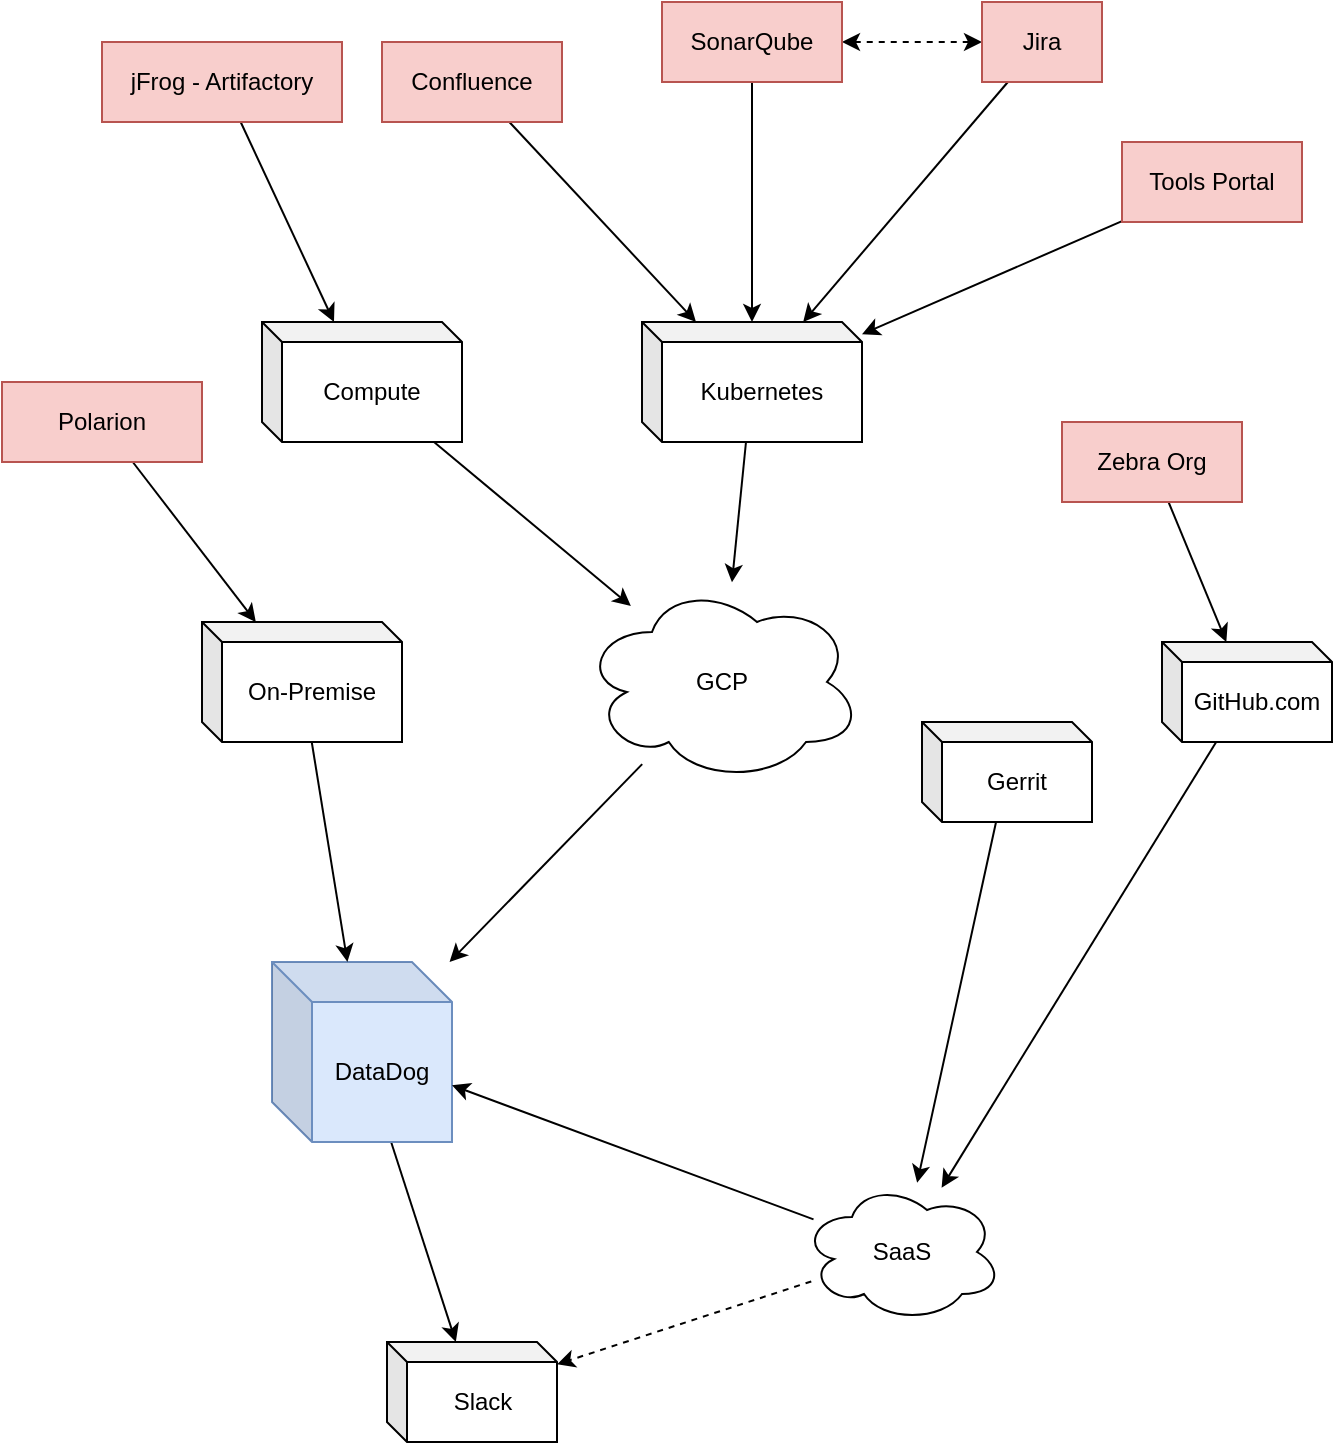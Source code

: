 <mxfile version="24.7.10">
  <diagram name="Page-1" id="t0HAGMEWk1PGnPud9-cK">
    <mxGraphModel dx="1386" dy="783" grid="1" gridSize="10" guides="1" tooltips="1" connect="1" arrows="1" fold="1" page="1" pageScale="1" pageWidth="850" pageHeight="1100" math="0" shadow="0">
      <root>
        <mxCell id="0" />
        <mxCell id="1" parent="0" />
        <mxCell id="HwObB4jm2zjHPUn75kL9-5" style="rounded=0;orthogonalLoop=1;jettySize=auto;html=1;" edge="1" parent="1" source="OSKH0DfVaSWMa6SUT9Fs-1" target="HwObB4jm2zjHPUn75kL9-2">
          <mxGeometry relative="1" as="geometry" />
        </mxCell>
        <mxCell id="OSKH0DfVaSWMa6SUT9Fs-1" value="DataDog" style="whiteSpace=wrap;html=1;aspect=fixed;fillColor=#dae8fc;strokeColor=#6c8ebf;shape=cube;boundedLbl=1;backgroundOutline=1;darkOpacity=0.05;darkOpacity2=0.1;" parent="1" vertex="1">
          <mxGeometry x="265" y="520" width="90" height="90" as="geometry" />
        </mxCell>
        <mxCell id="OSKH0DfVaSWMa6SUT9Fs-23" style="rounded=0;orthogonalLoop=1;jettySize=auto;html=1;" parent="1" source="OSKH0DfVaSWMa6SUT9Fs-2" target="OSKH0DfVaSWMa6SUT9Fs-1" edge="1">
          <mxGeometry relative="1" as="geometry" />
        </mxCell>
        <mxCell id="OSKH0DfVaSWMa6SUT9Fs-2" value="GCP" style="ellipse;shape=cloud;whiteSpace=wrap;html=1;" parent="1" vertex="1">
          <mxGeometry x="420" y="330" width="140" height="100" as="geometry" />
        </mxCell>
        <mxCell id="OSKH0DfVaSWMa6SUT9Fs-14" style="rounded=0;orthogonalLoop=1;jettySize=auto;html=1;" parent="1" source="OSKH0DfVaSWMa6SUT9Fs-4" target="OSKH0DfVaSWMa6SUT9Fs-10" edge="1">
          <mxGeometry relative="1" as="geometry" />
        </mxCell>
        <mxCell id="OSKH0DfVaSWMa6SUT9Fs-24" style="rounded=0;orthogonalLoop=1;jettySize=auto;html=1;startArrow=classic;startFill=1;dashed=1;" parent="1" source="OSKH0DfVaSWMa6SUT9Fs-4" target="OSKH0DfVaSWMa6SUT9Fs-6" edge="1">
          <mxGeometry relative="1" as="geometry" />
        </mxCell>
        <mxCell id="OSKH0DfVaSWMa6SUT9Fs-4" value="SonarQube" style="shape=label;whiteSpace=wrap;html=1;boundedLbl=1;backgroundOutline=1;darkOpacity=0.05;darkOpacity2=0.1;rounded=0;fillColor=#f8cecc;strokeColor=#b85450;" parent="1" vertex="1">
          <mxGeometry x="460" y="40" width="90" height="40" as="geometry" />
        </mxCell>
        <mxCell id="OSKH0DfVaSWMa6SUT9Fs-15" style="rounded=0;orthogonalLoop=1;jettySize=auto;html=1;" parent="1" source="OSKH0DfVaSWMa6SUT9Fs-5" target="OSKH0DfVaSWMa6SUT9Fs-10" edge="1">
          <mxGeometry relative="1" as="geometry" />
        </mxCell>
        <mxCell id="OSKH0DfVaSWMa6SUT9Fs-5" value="Confluence" style="shape=label;whiteSpace=wrap;html=1;boundedLbl=1;backgroundOutline=1;darkOpacity=0.05;darkOpacity2=0.1;rounded=0;fillColor=#f8cecc;strokeColor=#b85450;" parent="1" vertex="1">
          <mxGeometry x="320" y="60" width="90" height="40" as="geometry" />
        </mxCell>
        <mxCell id="OSKH0DfVaSWMa6SUT9Fs-16" style="rounded=0;orthogonalLoop=1;jettySize=auto;html=1;" parent="1" source="OSKH0DfVaSWMa6SUT9Fs-6" target="OSKH0DfVaSWMa6SUT9Fs-10" edge="1">
          <mxGeometry relative="1" as="geometry" />
        </mxCell>
        <mxCell id="OSKH0DfVaSWMa6SUT9Fs-6" value="Jira" style="shape=label;whiteSpace=wrap;html=1;boundedLbl=1;backgroundOutline=1;darkOpacity=0.05;darkOpacity2=0.1;rounded=0;fillColor=#f8cecc;strokeColor=#b85450;" parent="1" vertex="1">
          <mxGeometry x="620" y="40" width="60" height="40" as="geometry" />
        </mxCell>
        <mxCell id="OSKH0DfVaSWMa6SUT9Fs-17" style="rounded=0;orthogonalLoop=1;jettySize=auto;html=1;" parent="1" source="OSKH0DfVaSWMa6SUT9Fs-7" target="OSKH0DfVaSWMa6SUT9Fs-10" edge="1">
          <mxGeometry relative="1" as="geometry" />
        </mxCell>
        <mxCell id="OSKH0DfVaSWMa6SUT9Fs-7" value="Tools Portal" style="shape=label;whiteSpace=wrap;html=1;boundedLbl=1;backgroundOutline=1;darkOpacity=0.05;darkOpacity2=0.1;rounded=0;fillColor=#f8cecc;strokeColor=#b85450;" parent="1" vertex="1">
          <mxGeometry x="690" y="110" width="90" height="40" as="geometry" />
        </mxCell>
        <mxCell id="OSKH0DfVaSWMa6SUT9Fs-19" style="rounded=0;orthogonalLoop=1;jettySize=auto;html=1;" parent="1" source="OSKH0DfVaSWMa6SUT9Fs-8" target="OSKH0DfVaSWMa6SUT9Fs-18" edge="1">
          <mxGeometry relative="1" as="geometry" />
        </mxCell>
        <mxCell id="OSKH0DfVaSWMa6SUT9Fs-8" value="Polarion" style="shape=label;whiteSpace=wrap;html=1;boundedLbl=1;backgroundOutline=1;darkOpacity=0.05;darkOpacity2=0.1;rounded=0;fillColor=#f8cecc;strokeColor=#b85450;" parent="1" vertex="1">
          <mxGeometry x="130" y="230" width="100" height="40" as="geometry" />
        </mxCell>
        <mxCell id="OSKH0DfVaSWMa6SUT9Fs-12" style="rounded=0;orthogonalLoop=1;jettySize=auto;html=1;" parent="1" source="OSKH0DfVaSWMa6SUT9Fs-9" target="OSKH0DfVaSWMa6SUT9Fs-11" edge="1">
          <mxGeometry relative="1" as="geometry" />
        </mxCell>
        <mxCell id="OSKH0DfVaSWMa6SUT9Fs-9" value="jFrog - Artifactory" style="shape=label;whiteSpace=wrap;html=1;boundedLbl=1;backgroundOutline=1;darkOpacity=0.05;darkOpacity2=0.1;rounded=0;fillColor=#f8cecc;strokeColor=#b85450;" parent="1" vertex="1">
          <mxGeometry x="180" y="60" width="120" height="40" as="geometry" />
        </mxCell>
        <mxCell id="OSKH0DfVaSWMa6SUT9Fs-22" style="rounded=0;orthogonalLoop=1;jettySize=auto;html=1;" parent="1" source="OSKH0DfVaSWMa6SUT9Fs-10" target="OSKH0DfVaSWMa6SUT9Fs-2" edge="1">
          <mxGeometry relative="1" as="geometry" />
        </mxCell>
        <mxCell id="OSKH0DfVaSWMa6SUT9Fs-10" value="Kubernetes" style="shape=cube;whiteSpace=wrap;html=1;boundedLbl=1;backgroundOutline=1;darkOpacity=0.05;darkOpacity2=0.1;size=10;" parent="1" vertex="1">
          <mxGeometry x="450" y="200" width="110" height="60" as="geometry" />
        </mxCell>
        <mxCell id="OSKH0DfVaSWMa6SUT9Fs-13" style="rounded=0;orthogonalLoop=1;jettySize=auto;html=1;" parent="1" source="OSKH0DfVaSWMa6SUT9Fs-11" target="OSKH0DfVaSWMa6SUT9Fs-2" edge="1">
          <mxGeometry relative="1" as="geometry" />
        </mxCell>
        <mxCell id="OSKH0DfVaSWMa6SUT9Fs-11" value="Compute" style="shape=cube;whiteSpace=wrap;html=1;boundedLbl=1;backgroundOutline=1;darkOpacity=0.05;darkOpacity2=0.1;size=10;" parent="1" vertex="1">
          <mxGeometry x="260" y="200" width="100" height="60" as="geometry" />
        </mxCell>
        <mxCell id="OSKH0DfVaSWMa6SUT9Fs-20" style="rounded=0;orthogonalLoop=1;jettySize=auto;html=1;" parent="1" source="OSKH0DfVaSWMa6SUT9Fs-18" target="OSKH0DfVaSWMa6SUT9Fs-1" edge="1">
          <mxGeometry relative="1" as="geometry" />
        </mxCell>
        <mxCell id="OSKH0DfVaSWMa6SUT9Fs-18" value="On-Premise" style="shape=cube;whiteSpace=wrap;html=1;boundedLbl=1;backgroundOutline=1;darkOpacity=0.05;darkOpacity2=0.1;size=10;" parent="1" vertex="1">
          <mxGeometry x="230" y="350" width="100" height="60" as="geometry" />
        </mxCell>
        <mxCell id="OSKH0DfVaSWMa6SUT9Fs-30" style="rounded=0;orthogonalLoop=1;jettySize=auto;html=1;" parent="1" source="OSKH0DfVaSWMa6SUT9Fs-25" target="OSKH0DfVaSWMa6SUT9Fs-29" edge="1">
          <mxGeometry relative="1" as="geometry" />
        </mxCell>
        <mxCell id="OSKH0DfVaSWMa6SUT9Fs-25" value="GitHub.com" style="shape=cube;whiteSpace=wrap;html=1;boundedLbl=1;backgroundOutline=1;darkOpacity=0.05;darkOpacity2=0.1;size=10;" parent="1" vertex="1">
          <mxGeometry x="710" y="360" width="85" height="50" as="geometry" />
        </mxCell>
        <mxCell id="OSKH0DfVaSWMa6SUT9Fs-28" style="rounded=0;orthogonalLoop=1;jettySize=auto;html=1;" parent="1" source="OSKH0DfVaSWMa6SUT9Fs-27" target="OSKH0DfVaSWMa6SUT9Fs-25" edge="1">
          <mxGeometry relative="1" as="geometry" />
        </mxCell>
        <mxCell id="OSKH0DfVaSWMa6SUT9Fs-27" value="Zebra Org" style="shape=label;whiteSpace=wrap;html=1;boundedLbl=1;backgroundOutline=1;darkOpacity=0.05;darkOpacity2=0.1;rounded=0;fillColor=#f8cecc;strokeColor=#b85450;" parent="1" vertex="1">
          <mxGeometry x="660" y="250" width="90" height="40" as="geometry" />
        </mxCell>
        <mxCell id="HwObB4jm2zjHPUn75kL9-6" style="rounded=0;orthogonalLoop=1;jettySize=auto;html=1;" edge="1" parent="1" source="OSKH0DfVaSWMa6SUT9Fs-29" target="OSKH0DfVaSWMa6SUT9Fs-1">
          <mxGeometry relative="1" as="geometry" />
        </mxCell>
        <mxCell id="HwObB4jm2zjHPUn75kL9-8" style="rounded=0;orthogonalLoop=1;jettySize=auto;html=1;dashed=1;" edge="1" parent="1" source="OSKH0DfVaSWMa6SUT9Fs-29" target="HwObB4jm2zjHPUn75kL9-2">
          <mxGeometry relative="1" as="geometry" />
        </mxCell>
        <mxCell id="OSKH0DfVaSWMa6SUT9Fs-29" value="SaaS" style="ellipse;shape=cloud;whiteSpace=wrap;html=1;" parent="1" vertex="1">
          <mxGeometry x="530" y="630" width="100" height="70" as="geometry" />
        </mxCell>
        <mxCell id="HwObB4jm2zjHPUn75kL9-3" style="rounded=0;orthogonalLoop=1;jettySize=auto;html=1;" edge="1" parent="1" source="HwObB4jm2zjHPUn75kL9-1" target="OSKH0DfVaSWMa6SUT9Fs-29">
          <mxGeometry relative="1" as="geometry" />
        </mxCell>
        <mxCell id="HwObB4jm2zjHPUn75kL9-1" value="Gerrit" style="shape=cube;whiteSpace=wrap;html=1;boundedLbl=1;backgroundOutline=1;darkOpacity=0.05;darkOpacity2=0.1;size=10;" vertex="1" parent="1">
          <mxGeometry x="590" y="400" width="85" height="50" as="geometry" />
        </mxCell>
        <mxCell id="HwObB4jm2zjHPUn75kL9-2" value="Slack" style="shape=cube;whiteSpace=wrap;html=1;boundedLbl=1;backgroundOutline=1;darkOpacity=0.05;darkOpacity2=0.1;size=10;" vertex="1" parent="1">
          <mxGeometry x="322.5" y="710" width="85" height="50" as="geometry" />
        </mxCell>
      </root>
    </mxGraphModel>
  </diagram>
</mxfile>
